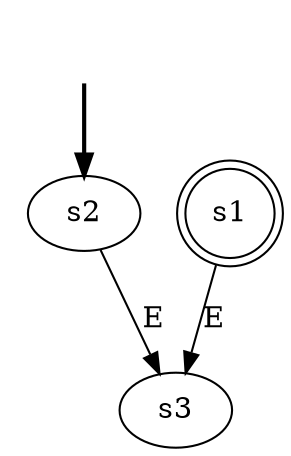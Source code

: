 digraph {
	fake0 [style=invisible]
	s1 [shape=doublecircle]
	s3
	s2 [root=true]
	fake0 -> s2 [style=bold]
	s1 -> s3 [label=E]
	s2 -> s3 [label=E]
}
